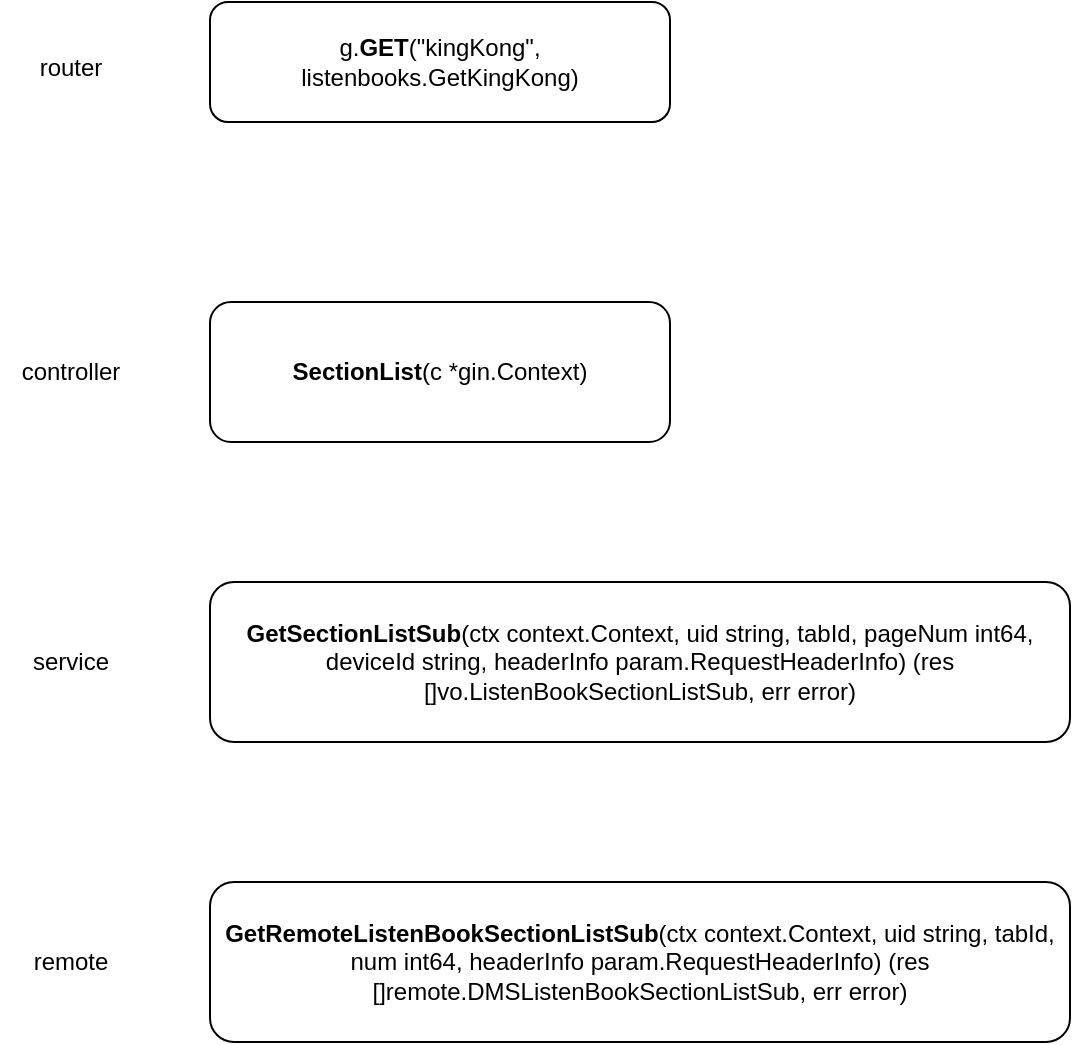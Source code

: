 <mxfile version="24.4.6" type="device">
  <diagram name="第 1 页" id="IFvHqelut-aamGOp70n6">
    <mxGraphModel dx="660" dy="983" grid="1" gridSize="10" guides="1" tooltips="1" connect="1" arrows="1" fold="1" page="1" pageScale="1" pageWidth="827" pageHeight="1169" math="0" shadow="0">
      <root>
        <mxCell id="0" />
        <mxCell id="1" parent="0" />
        <mxCell id="061C1O3NjKcNCeXrXLHe-1" value="g.&lt;b&gt;GET&lt;/b&gt;(&quot;kingKong&quot;, listenbooks.GetKingKong)" style="rounded=1;whiteSpace=wrap;html=1;" vertex="1" parent="1">
          <mxGeometry x="360" y="320" width="230" height="60" as="geometry" />
        </mxCell>
        <mxCell id="061C1O3NjKcNCeXrXLHe-2" value="&lt;b&gt;SectionList&lt;/b&gt;(c *gin.Context)" style="rounded=1;whiteSpace=wrap;html=1;" vertex="1" parent="1">
          <mxGeometry x="360" y="470" width="230" height="70" as="geometry" />
        </mxCell>
        <mxCell id="061C1O3NjKcNCeXrXLHe-3" value="&lt;span style=&quot;text-wrap: wrap;&quot;&gt;router&lt;/span&gt;" style="text;html=1;align=center;verticalAlign=middle;resizable=0;points=[];autosize=1;strokeColor=none;fillColor=none;" vertex="1" parent="1">
          <mxGeometry x="265" y="338" width="50" height="30" as="geometry" />
        </mxCell>
        <mxCell id="061C1O3NjKcNCeXrXLHe-4" value="&lt;span style=&quot;text-wrap: wrap;&quot;&gt;controller&lt;/span&gt;" style="text;html=1;align=center;verticalAlign=middle;resizable=0;points=[];autosize=1;strokeColor=none;fillColor=none;" vertex="1" parent="1">
          <mxGeometry x="255" y="490" width="70" height="30" as="geometry" />
        </mxCell>
        <mxCell id="061C1O3NjKcNCeXrXLHe-5" value="&lt;b&gt;GetSectionListSub&lt;/b&gt;(ctx context.Context, uid string, tabId, pageNum int64, deviceId string, headerInfo param.RequestHeaderInfo) (res []vo.ListenBookSectionListSub, err error)" style="rounded=1;whiteSpace=wrap;html=1;" vertex="1" parent="1">
          <mxGeometry x="360" y="610" width="430" height="80" as="geometry" />
        </mxCell>
        <mxCell id="061C1O3NjKcNCeXrXLHe-6" value="service" style="text;html=1;align=center;verticalAlign=middle;resizable=0;points=[];autosize=1;strokeColor=none;fillColor=none;" vertex="1" parent="1">
          <mxGeometry x="260" y="635" width="60" height="30" as="geometry" />
        </mxCell>
        <mxCell id="061C1O3NjKcNCeXrXLHe-7" value="&lt;b&gt;GetRemoteListenBookSectionListSub&lt;/b&gt;(ctx context.Context, uid string, tabId, num int64, headerInfo param.RequestHeaderInfo) (res []remote.DMSListenBookSectionListSub, err error)" style="rounded=1;whiteSpace=wrap;html=1;" vertex="1" parent="1">
          <mxGeometry x="360" y="760" width="430" height="80" as="geometry" />
        </mxCell>
        <mxCell id="061C1O3NjKcNCeXrXLHe-8" value="remote" style="text;html=1;align=center;verticalAlign=middle;resizable=0;points=[];autosize=1;strokeColor=none;fillColor=none;" vertex="1" parent="1">
          <mxGeometry x="260" y="785" width="60" height="30" as="geometry" />
        </mxCell>
      </root>
    </mxGraphModel>
  </diagram>
</mxfile>
